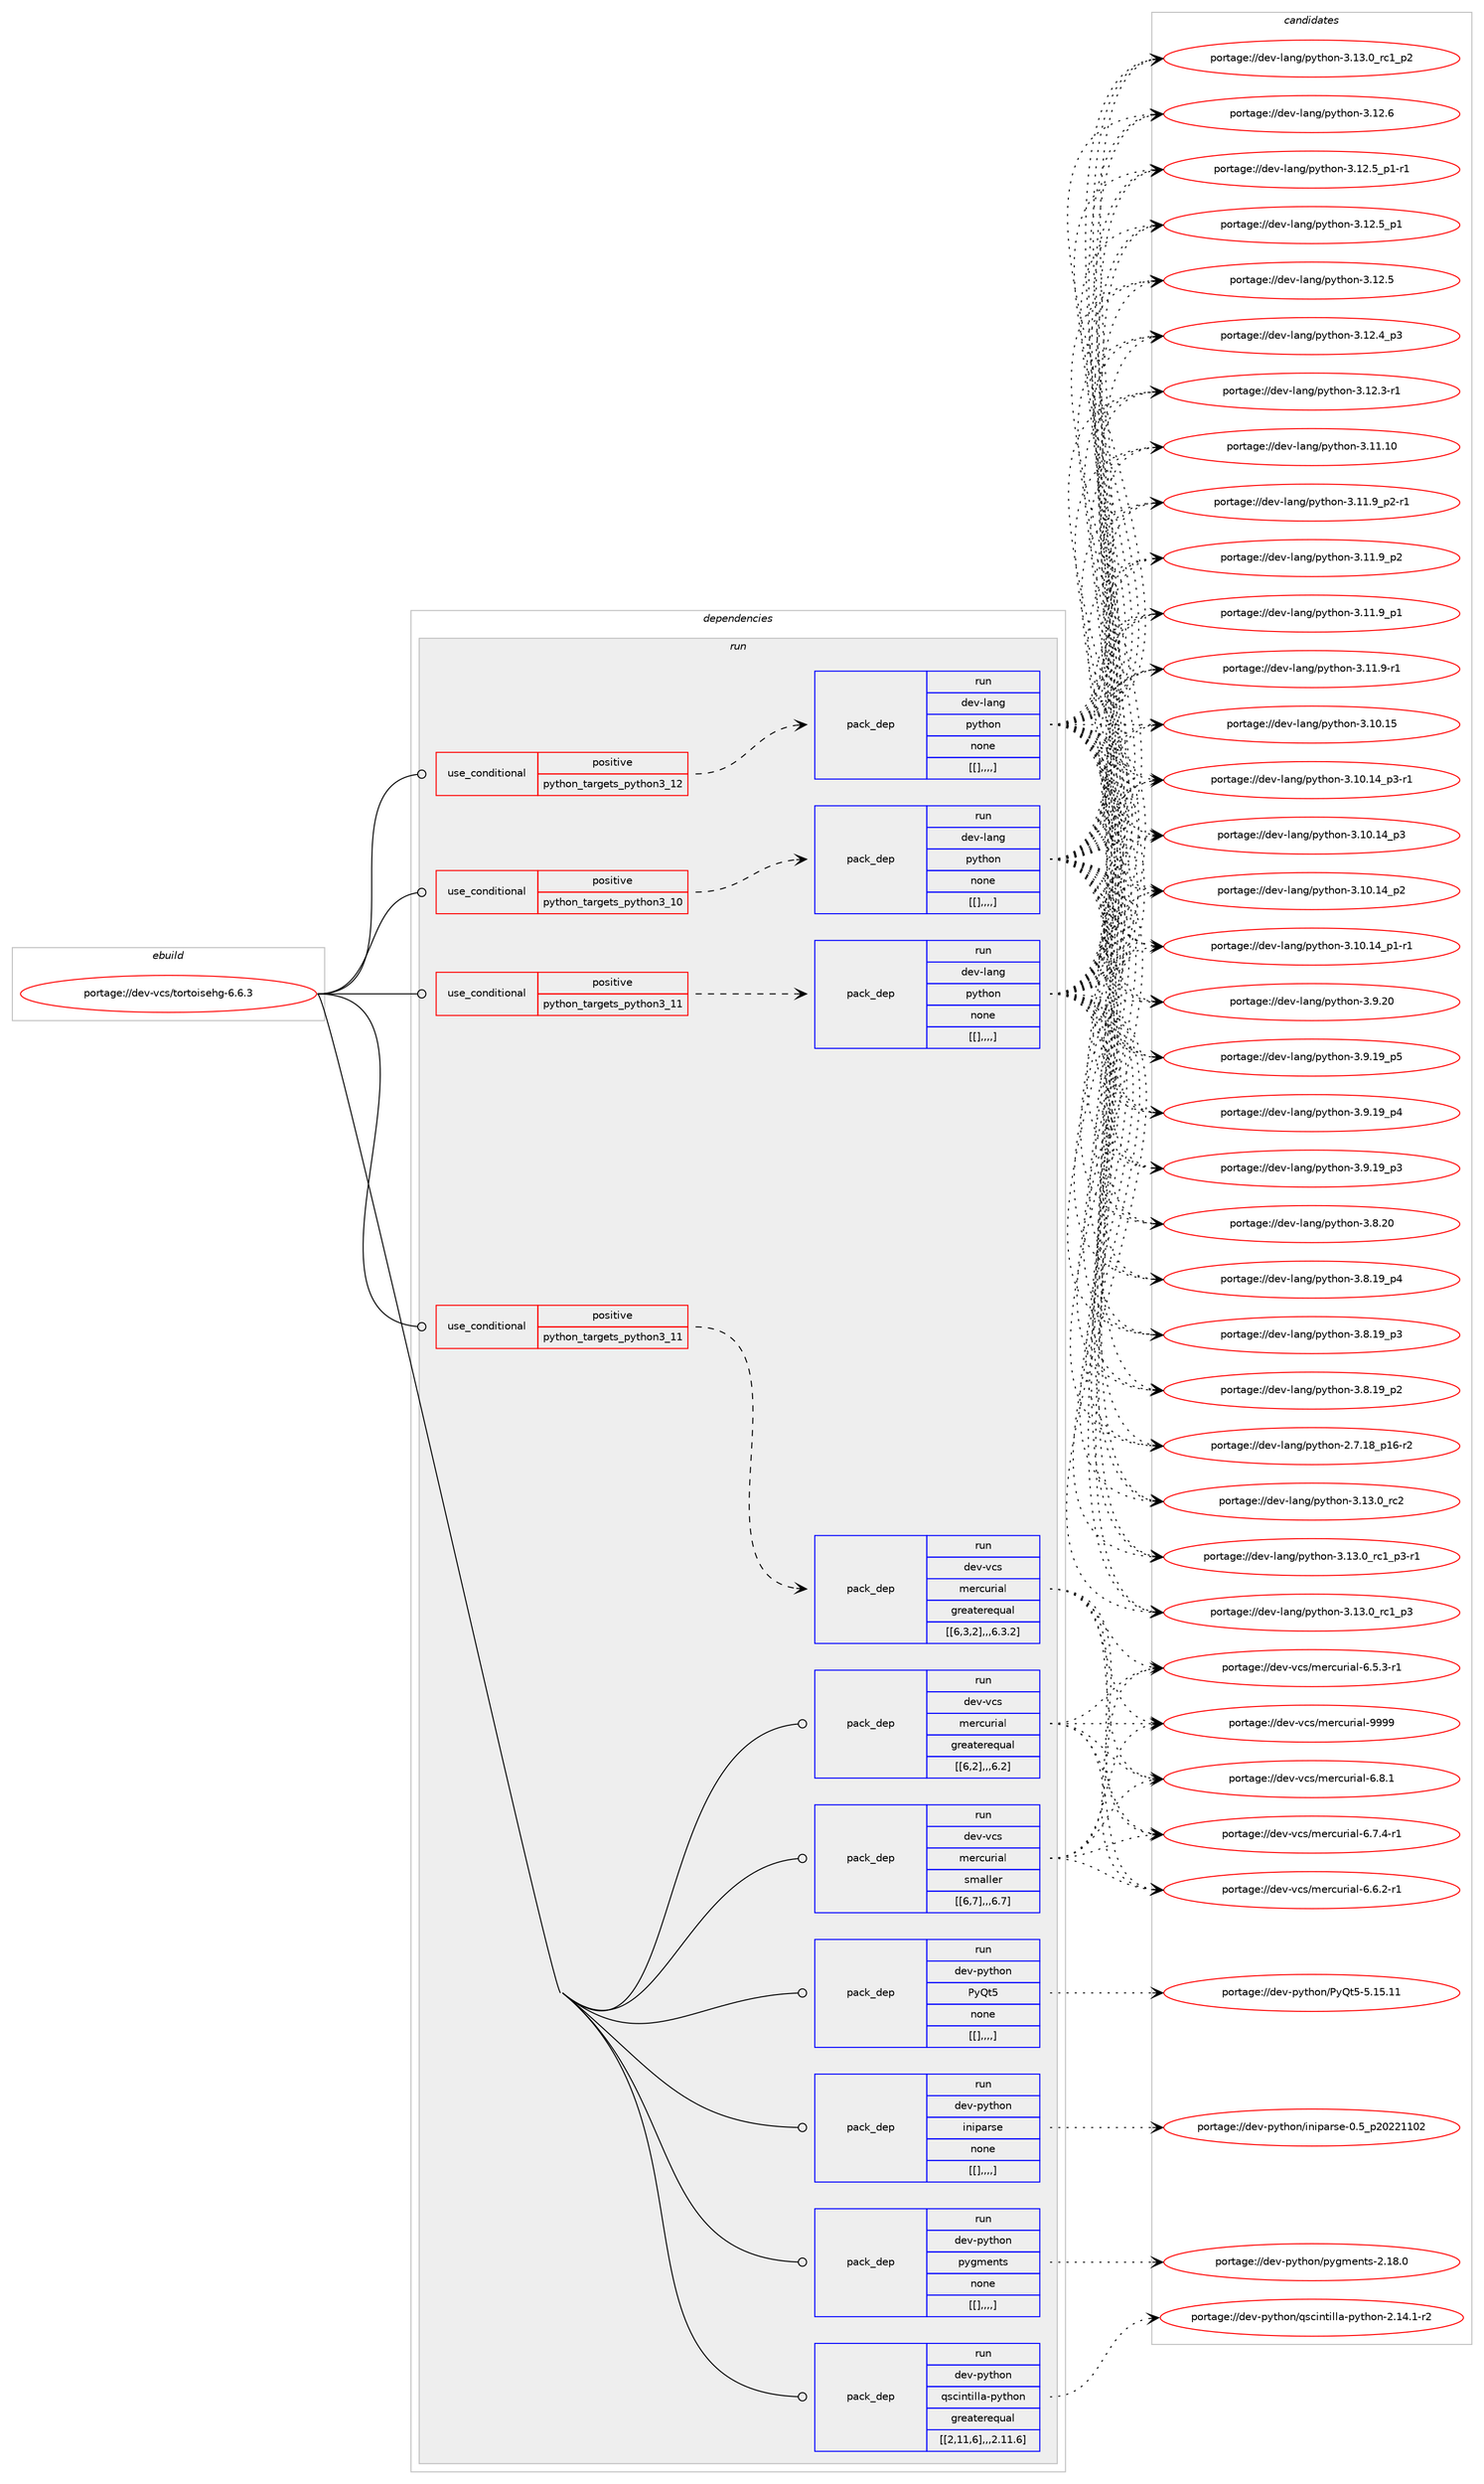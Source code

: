 digraph prolog {

# *************
# Graph options
# *************

newrank=true;
concentrate=true;
compound=true;
graph [rankdir=LR,fontname=Helvetica,fontsize=10,ranksep=1.5];#, ranksep=2.5, nodesep=0.2];
edge  [arrowhead=vee];
node  [fontname=Helvetica,fontsize=10];

# **********
# The ebuild
# **********

subgraph cluster_leftcol {
color=gray;
label=<<i>ebuild</i>>;
id [label="portage://dev-vcs/tortoisehg-6.6.3", color=red, width=4, href="../dev-vcs/tortoisehg-6.6.3.svg"];
}

# ****************
# The dependencies
# ****************

subgraph cluster_midcol {
color=gray;
label=<<i>dependencies</i>>;
subgraph cluster_compile {
fillcolor="#eeeeee";
style=filled;
label=<<i>compile</i>>;
}
subgraph cluster_compileandrun {
fillcolor="#eeeeee";
style=filled;
label=<<i>compile and run</i>>;
}
subgraph cluster_run {
fillcolor="#eeeeee";
style=filled;
label=<<i>run</i>>;
subgraph cond64509 {
dependency227075 [label=<<TABLE BORDER="0" CELLBORDER="1" CELLSPACING="0" CELLPADDING="4"><TR><TD ROWSPAN="3" CELLPADDING="10">use_conditional</TD></TR><TR><TD>positive</TD></TR><TR><TD>python_targets_python3_10</TD></TR></TABLE>>, shape=none, color=red];
subgraph pack161100 {
dependency227076 [label=<<TABLE BORDER="0" CELLBORDER="1" CELLSPACING="0" CELLPADDING="4" WIDTH="220"><TR><TD ROWSPAN="6" CELLPADDING="30">pack_dep</TD></TR><TR><TD WIDTH="110">run</TD></TR><TR><TD>dev-lang</TD></TR><TR><TD>python</TD></TR><TR><TD>none</TD></TR><TR><TD>[[],,,,]</TD></TR></TABLE>>, shape=none, color=blue];
}
dependency227075:e -> dependency227076:w [weight=20,style="dashed",arrowhead="vee"];
}
id:e -> dependency227075:w [weight=20,style="solid",arrowhead="odot"];
subgraph cond64510 {
dependency227077 [label=<<TABLE BORDER="0" CELLBORDER="1" CELLSPACING="0" CELLPADDING="4"><TR><TD ROWSPAN="3" CELLPADDING="10">use_conditional</TD></TR><TR><TD>positive</TD></TR><TR><TD>python_targets_python3_11</TD></TR></TABLE>>, shape=none, color=red];
subgraph pack161101 {
dependency227078 [label=<<TABLE BORDER="0" CELLBORDER="1" CELLSPACING="0" CELLPADDING="4" WIDTH="220"><TR><TD ROWSPAN="6" CELLPADDING="30">pack_dep</TD></TR><TR><TD WIDTH="110">run</TD></TR><TR><TD>dev-lang</TD></TR><TR><TD>python</TD></TR><TR><TD>none</TD></TR><TR><TD>[[],,,,]</TD></TR></TABLE>>, shape=none, color=blue];
}
dependency227077:e -> dependency227078:w [weight=20,style="dashed",arrowhead="vee"];
}
id:e -> dependency227077:w [weight=20,style="solid",arrowhead="odot"];
subgraph cond64511 {
dependency227079 [label=<<TABLE BORDER="0" CELLBORDER="1" CELLSPACING="0" CELLPADDING="4"><TR><TD ROWSPAN="3" CELLPADDING="10">use_conditional</TD></TR><TR><TD>positive</TD></TR><TR><TD>python_targets_python3_11</TD></TR></TABLE>>, shape=none, color=red];
subgraph pack161102 {
dependency227080 [label=<<TABLE BORDER="0" CELLBORDER="1" CELLSPACING="0" CELLPADDING="4" WIDTH="220"><TR><TD ROWSPAN="6" CELLPADDING="30">pack_dep</TD></TR><TR><TD WIDTH="110">run</TD></TR><TR><TD>dev-vcs</TD></TR><TR><TD>mercurial</TD></TR><TR><TD>greaterequal</TD></TR><TR><TD>[[6,3,2],,,6.3.2]</TD></TR></TABLE>>, shape=none, color=blue];
}
dependency227079:e -> dependency227080:w [weight=20,style="dashed",arrowhead="vee"];
}
id:e -> dependency227079:w [weight=20,style="solid",arrowhead="odot"];
subgraph cond64512 {
dependency227081 [label=<<TABLE BORDER="0" CELLBORDER="1" CELLSPACING="0" CELLPADDING="4"><TR><TD ROWSPAN="3" CELLPADDING="10">use_conditional</TD></TR><TR><TD>positive</TD></TR><TR><TD>python_targets_python3_12</TD></TR></TABLE>>, shape=none, color=red];
subgraph pack161103 {
dependency227082 [label=<<TABLE BORDER="0" CELLBORDER="1" CELLSPACING="0" CELLPADDING="4" WIDTH="220"><TR><TD ROWSPAN="6" CELLPADDING="30">pack_dep</TD></TR><TR><TD WIDTH="110">run</TD></TR><TR><TD>dev-lang</TD></TR><TR><TD>python</TD></TR><TR><TD>none</TD></TR><TR><TD>[[],,,,]</TD></TR></TABLE>>, shape=none, color=blue];
}
dependency227081:e -> dependency227082:w [weight=20,style="dashed",arrowhead="vee"];
}
id:e -> dependency227081:w [weight=20,style="solid",arrowhead="odot"];
subgraph pack161104 {
dependency227083 [label=<<TABLE BORDER="0" CELLBORDER="1" CELLSPACING="0" CELLPADDING="4" WIDTH="220"><TR><TD ROWSPAN="6" CELLPADDING="30">pack_dep</TD></TR><TR><TD WIDTH="110">run</TD></TR><TR><TD>dev-python</TD></TR><TR><TD>PyQt5</TD></TR><TR><TD>none</TD></TR><TR><TD>[[],,,,]</TD></TR></TABLE>>, shape=none, color=blue];
}
id:e -> dependency227083:w [weight=20,style="solid",arrowhead="odot"];
subgraph pack161105 {
dependency227084 [label=<<TABLE BORDER="0" CELLBORDER="1" CELLSPACING="0" CELLPADDING="4" WIDTH="220"><TR><TD ROWSPAN="6" CELLPADDING="30">pack_dep</TD></TR><TR><TD WIDTH="110">run</TD></TR><TR><TD>dev-python</TD></TR><TR><TD>iniparse</TD></TR><TR><TD>none</TD></TR><TR><TD>[[],,,,]</TD></TR></TABLE>>, shape=none, color=blue];
}
id:e -> dependency227084:w [weight=20,style="solid",arrowhead="odot"];
subgraph pack161106 {
dependency227085 [label=<<TABLE BORDER="0" CELLBORDER="1" CELLSPACING="0" CELLPADDING="4" WIDTH="220"><TR><TD ROWSPAN="6" CELLPADDING="30">pack_dep</TD></TR><TR><TD WIDTH="110">run</TD></TR><TR><TD>dev-python</TD></TR><TR><TD>pygments</TD></TR><TR><TD>none</TD></TR><TR><TD>[[],,,,]</TD></TR></TABLE>>, shape=none, color=blue];
}
id:e -> dependency227085:w [weight=20,style="solid",arrowhead="odot"];
subgraph pack161107 {
dependency227086 [label=<<TABLE BORDER="0" CELLBORDER="1" CELLSPACING="0" CELLPADDING="4" WIDTH="220"><TR><TD ROWSPAN="6" CELLPADDING="30">pack_dep</TD></TR><TR><TD WIDTH="110">run</TD></TR><TR><TD>dev-python</TD></TR><TR><TD>qscintilla-python</TD></TR><TR><TD>greaterequal</TD></TR><TR><TD>[[2,11,6],,,2.11.6]</TD></TR></TABLE>>, shape=none, color=blue];
}
id:e -> dependency227086:w [weight=20,style="solid",arrowhead="odot"];
subgraph pack161108 {
dependency227087 [label=<<TABLE BORDER="0" CELLBORDER="1" CELLSPACING="0" CELLPADDING="4" WIDTH="220"><TR><TD ROWSPAN="6" CELLPADDING="30">pack_dep</TD></TR><TR><TD WIDTH="110">run</TD></TR><TR><TD>dev-vcs</TD></TR><TR><TD>mercurial</TD></TR><TR><TD>greaterequal</TD></TR><TR><TD>[[6,2],,,6.2]</TD></TR></TABLE>>, shape=none, color=blue];
}
id:e -> dependency227087:w [weight=20,style="solid",arrowhead="odot"];
subgraph pack161109 {
dependency227088 [label=<<TABLE BORDER="0" CELLBORDER="1" CELLSPACING="0" CELLPADDING="4" WIDTH="220"><TR><TD ROWSPAN="6" CELLPADDING="30">pack_dep</TD></TR><TR><TD WIDTH="110">run</TD></TR><TR><TD>dev-vcs</TD></TR><TR><TD>mercurial</TD></TR><TR><TD>smaller</TD></TR><TR><TD>[[6,7],,,6.7]</TD></TR></TABLE>>, shape=none, color=blue];
}
id:e -> dependency227088:w [weight=20,style="solid",arrowhead="odot"];
}
}

# **************
# The candidates
# **************

subgraph cluster_choices {
rank=same;
color=gray;
label=<<i>candidates</i>>;

subgraph choice161100 {
color=black;
nodesep=1;
choice10010111845108971101034711212111610411111045514649514648951149950 [label="portage://dev-lang/python-3.13.0_rc2", color=red, width=4,href="../dev-lang/python-3.13.0_rc2.svg"];
choice1001011184510897110103471121211161041111104551464951464895114994995112514511449 [label="portage://dev-lang/python-3.13.0_rc1_p3-r1", color=red, width=4,href="../dev-lang/python-3.13.0_rc1_p3-r1.svg"];
choice100101118451089711010347112121116104111110455146495146489511499499511251 [label="portage://dev-lang/python-3.13.0_rc1_p3", color=red, width=4,href="../dev-lang/python-3.13.0_rc1_p3.svg"];
choice100101118451089711010347112121116104111110455146495146489511499499511250 [label="portage://dev-lang/python-3.13.0_rc1_p2", color=red, width=4,href="../dev-lang/python-3.13.0_rc1_p2.svg"];
choice10010111845108971101034711212111610411111045514649504654 [label="portage://dev-lang/python-3.12.6", color=red, width=4,href="../dev-lang/python-3.12.6.svg"];
choice1001011184510897110103471121211161041111104551464950465395112494511449 [label="portage://dev-lang/python-3.12.5_p1-r1", color=red, width=4,href="../dev-lang/python-3.12.5_p1-r1.svg"];
choice100101118451089711010347112121116104111110455146495046539511249 [label="portage://dev-lang/python-3.12.5_p1", color=red, width=4,href="../dev-lang/python-3.12.5_p1.svg"];
choice10010111845108971101034711212111610411111045514649504653 [label="portage://dev-lang/python-3.12.5", color=red, width=4,href="../dev-lang/python-3.12.5.svg"];
choice100101118451089711010347112121116104111110455146495046529511251 [label="portage://dev-lang/python-3.12.4_p3", color=red, width=4,href="../dev-lang/python-3.12.4_p3.svg"];
choice100101118451089711010347112121116104111110455146495046514511449 [label="portage://dev-lang/python-3.12.3-r1", color=red, width=4,href="../dev-lang/python-3.12.3-r1.svg"];
choice1001011184510897110103471121211161041111104551464949464948 [label="portage://dev-lang/python-3.11.10", color=red, width=4,href="../dev-lang/python-3.11.10.svg"];
choice1001011184510897110103471121211161041111104551464949465795112504511449 [label="portage://dev-lang/python-3.11.9_p2-r1", color=red, width=4,href="../dev-lang/python-3.11.9_p2-r1.svg"];
choice100101118451089711010347112121116104111110455146494946579511250 [label="portage://dev-lang/python-3.11.9_p2", color=red, width=4,href="../dev-lang/python-3.11.9_p2.svg"];
choice100101118451089711010347112121116104111110455146494946579511249 [label="portage://dev-lang/python-3.11.9_p1", color=red, width=4,href="../dev-lang/python-3.11.9_p1.svg"];
choice100101118451089711010347112121116104111110455146494946574511449 [label="portage://dev-lang/python-3.11.9-r1", color=red, width=4,href="../dev-lang/python-3.11.9-r1.svg"];
choice1001011184510897110103471121211161041111104551464948464953 [label="portage://dev-lang/python-3.10.15", color=red, width=4,href="../dev-lang/python-3.10.15.svg"];
choice100101118451089711010347112121116104111110455146494846495295112514511449 [label="portage://dev-lang/python-3.10.14_p3-r1", color=red, width=4,href="../dev-lang/python-3.10.14_p3-r1.svg"];
choice10010111845108971101034711212111610411111045514649484649529511251 [label="portage://dev-lang/python-3.10.14_p3", color=red, width=4,href="../dev-lang/python-3.10.14_p3.svg"];
choice10010111845108971101034711212111610411111045514649484649529511250 [label="portage://dev-lang/python-3.10.14_p2", color=red, width=4,href="../dev-lang/python-3.10.14_p2.svg"];
choice100101118451089711010347112121116104111110455146494846495295112494511449 [label="portage://dev-lang/python-3.10.14_p1-r1", color=red, width=4,href="../dev-lang/python-3.10.14_p1-r1.svg"];
choice10010111845108971101034711212111610411111045514657465048 [label="portage://dev-lang/python-3.9.20", color=red, width=4,href="../dev-lang/python-3.9.20.svg"];
choice100101118451089711010347112121116104111110455146574649579511253 [label="portage://dev-lang/python-3.9.19_p5", color=red, width=4,href="../dev-lang/python-3.9.19_p5.svg"];
choice100101118451089711010347112121116104111110455146574649579511252 [label="portage://dev-lang/python-3.9.19_p4", color=red, width=4,href="../dev-lang/python-3.9.19_p4.svg"];
choice100101118451089711010347112121116104111110455146574649579511251 [label="portage://dev-lang/python-3.9.19_p3", color=red, width=4,href="../dev-lang/python-3.9.19_p3.svg"];
choice10010111845108971101034711212111610411111045514656465048 [label="portage://dev-lang/python-3.8.20", color=red, width=4,href="../dev-lang/python-3.8.20.svg"];
choice100101118451089711010347112121116104111110455146564649579511252 [label="portage://dev-lang/python-3.8.19_p4", color=red, width=4,href="../dev-lang/python-3.8.19_p4.svg"];
choice100101118451089711010347112121116104111110455146564649579511251 [label="portage://dev-lang/python-3.8.19_p3", color=red, width=4,href="../dev-lang/python-3.8.19_p3.svg"];
choice100101118451089711010347112121116104111110455146564649579511250 [label="portage://dev-lang/python-3.8.19_p2", color=red, width=4,href="../dev-lang/python-3.8.19_p2.svg"];
choice100101118451089711010347112121116104111110455046554649569511249544511450 [label="portage://dev-lang/python-2.7.18_p16-r2", color=red, width=4,href="../dev-lang/python-2.7.18_p16-r2.svg"];
dependency227076:e -> choice10010111845108971101034711212111610411111045514649514648951149950:w [style=dotted,weight="100"];
dependency227076:e -> choice1001011184510897110103471121211161041111104551464951464895114994995112514511449:w [style=dotted,weight="100"];
dependency227076:e -> choice100101118451089711010347112121116104111110455146495146489511499499511251:w [style=dotted,weight="100"];
dependency227076:e -> choice100101118451089711010347112121116104111110455146495146489511499499511250:w [style=dotted,weight="100"];
dependency227076:e -> choice10010111845108971101034711212111610411111045514649504654:w [style=dotted,weight="100"];
dependency227076:e -> choice1001011184510897110103471121211161041111104551464950465395112494511449:w [style=dotted,weight="100"];
dependency227076:e -> choice100101118451089711010347112121116104111110455146495046539511249:w [style=dotted,weight="100"];
dependency227076:e -> choice10010111845108971101034711212111610411111045514649504653:w [style=dotted,weight="100"];
dependency227076:e -> choice100101118451089711010347112121116104111110455146495046529511251:w [style=dotted,weight="100"];
dependency227076:e -> choice100101118451089711010347112121116104111110455146495046514511449:w [style=dotted,weight="100"];
dependency227076:e -> choice1001011184510897110103471121211161041111104551464949464948:w [style=dotted,weight="100"];
dependency227076:e -> choice1001011184510897110103471121211161041111104551464949465795112504511449:w [style=dotted,weight="100"];
dependency227076:e -> choice100101118451089711010347112121116104111110455146494946579511250:w [style=dotted,weight="100"];
dependency227076:e -> choice100101118451089711010347112121116104111110455146494946579511249:w [style=dotted,weight="100"];
dependency227076:e -> choice100101118451089711010347112121116104111110455146494946574511449:w [style=dotted,weight="100"];
dependency227076:e -> choice1001011184510897110103471121211161041111104551464948464953:w [style=dotted,weight="100"];
dependency227076:e -> choice100101118451089711010347112121116104111110455146494846495295112514511449:w [style=dotted,weight="100"];
dependency227076:e -> choice10010111845108971101034711212111610411111045514649484649529511251:w [style=dotted,weight="100"];
dependency227076:e -> choice10010111845108971101034711212111610411111045514649484649529511250:w [style=dotted,weight="100"];
dependency227076:e -> choice100101118451089711010347112121116104111110455146494846495295112494511449:w [style=dotted,weight="100"];
dependency227076:e -> choice10010111845108971101034711212111610411111045514657465048:w [style=dotted,weight="100"];
dependency227076:e -> choice100101118451089711010347112121116104111110455146574649579511253:w [style=dotted,weight="100"];
dependency227076:e -> choice100101118451089711010347112121116104111110455146574649579511252:w [style=dotted,weight="100"];
dependency227076:e -> choice100101118451089711010347112121116104111110455146574649579511251:w [style=dotted,weight="100"];
dependency227076:e -> choice10010111845108971101034711212111610411111045514656465048:w [style=dotted,weight="100"];
dependency227076:e -> choice100101118451089711010347112121116104111110455146564649579511252:w [style=dotted,weight="100"];
dependency227076:e -> choice100101118451089711010347112121116104111110455146564649579511251:w [style=dotted,weight="100"];
dependency227076:e -> choice100101118451089711010347112121116104111110455146564649579511250:w [style=dotted,weight="100"];
dependency227076:e -> choice100101118451089711010347112121116104111110455046554649569511249544511450:w [style=dotted,weight="100"];
}
subgraph choice161101 {
color=black;
nodesep=1;
choice10010111845108971101034711212111610411111045514649514648951149950 [label="portage://dev-lang/python-3.13.0_rc2", color=red, width=4,href="../dev-lang/python-3.13.0_rc2.svg"];
choice1001011184510897110103471121211161041111104551464951464895114994995112514511449 [label="portage://dev-lang/python-3.13.0_rc1_p3-r1", color=red, width=4,href="../dev-lang/python-3.13.0_rc1_p3-r1.svg"];
choice100101118451089711010347112121116104111110455146495146489511499499511251 [label="portage://dev-lang/python-3.13.0_rc1_p3", color=red, width=4,href="../dev-lang/python-3.13.0_rc1_p3.svg"];
choice100101118451089711010347112121116104111110455146495146489511499499511250 [label="portage://dev-lang/python-3.13.0_rc1_p2", color=red, width=4,href="../dev-lang/python-3.13.0_rc1_p2.svg"];
choice10010111845108971101034711212111610411111045514649504654 [label="portage://dev-lang/python-3.12.6", color=red, width=4,href="../dev-lang/python-3.12.6.svg"];
choice1001011184510897110103471121211161041111104551464950465395112494511449 [label="portage://dev-lang/python-3.12.5_p1-r1", color=red, width=4,href="../dev-lang/python-3.12.5_p1-r1.svg"];
choice100101118451089711010347112121116104111110455146495046539511249 [label="portage://dev-lang/python-3.12.5_p1", color=red, width=4,href="../dev-lang/python-3.12.5_p1.svg"];
choice10010111845108971101034711212111610411111045514649504653 [label="portage://dev-lang/python-3.12.5", color=red, width=4,href="../dev-lang/python-3.12.5.svg"];
choice100101118451089711010347112121116104111110455146495046529511251 [label="portage://dev-lang/python-3.12.4_p3", color=red, width=4,href="../dev-lang/python-3.12.4_p3.svg"];
choice100101118451089711010347112121116104111110455146495046514511449 [label="portage://dev-lang/python-3.12.3-r1", color=red, width=4,href="../dev-lang/python-3.12.3-r1.svg"];
choice1001011184510897110103471121211161041111104551464949464948 [label="portage://dev-lang/python-3.11.10", color=red, width=4,href="../dev-lang/python-3.11.10.svg"];
choice1001011184510897110103471121211161041111104551464949465795112504511449 [label="portage://dev-lang/python-3.11.9_p2-r1", color=red, width=4,href="../dev-lang/python-3.11.9_p2-r1.svg"];
choice100101118451089711010347112121116104111110455146494946579511250 [label="portage://dev-lang/python-3.11.9_p2", color=red, width=4,href="../dev-lang/python-3.11.9_p2.svg"];
choice100101118451089711010347112121116104111110455146494946579511249 [label="portage://dev-lang/python-3.11.9_p1", color=red, width=4,href="../dev-lang/python-3.11.9_p1.svg"];
choice100101118451089711010347112121116104111110455146494946574511449 [label="portage://dev-lang/python-3.11.9-r1", color=red, width=4,href="../dev-lang/python-3.11.9-r1.svg"];
choice1001011184510897110103471121211161041111104551464948464953 [label="portage://dev-lang/python-3.10.15", color=red, width=4,href="../dev-lang/python-3.10.15.svg"];
choice100101118451089711010347112121116104111110455146494846495295112514511449 [label="portage://dev-lang/python-3.10.14_p3-r1", color=red, width=4,href="../dev-lang/python-3.10.14_p3-r1.svg"];
choice10010111845108971101034711212111610411111045514649484649529511251 [label="portage://dev-lang/python-3.10.14_p3", color=red, width=4,href="../dev-lang/python-3.10.14_p3.svg"];
choice10010111845108971101034711212111610411111045514649484649529511250 [label="portage://dev-lang/python-3.10.14_p2", color=red, width=4,href="../dev-lang/python-3.10.14_p2.svg"];
choice100101118451089711010347112121116104111110455146494846495295112494511449 [label="portage://dev-lang/python-3.10.14_p1-r1", color=red, width=4,href="../dev-lang/python-3.10.14_p1-r1.svg"];
choice10010111845108971101034711212111610411111045514657465048 [label="portage://dev-lang/python-3.9.20", color=red, width=4,href="../dev-lang/python-3.9.20.svg"];
choice100101118451089711010347112121116104111110455146574649579511253 [label="portage://dev-lang/python-3.9.19_p5", color=red, width=4,href="../dev-lang/python-3.9.19_p5.svg"];
choice100101118451089711010347112121116104111110455146574649579511252 [label="portage://dev-lang/python-3.9.19_p4", color=red, width=4,href="../dev-lang/python-3.9.19_p4.svg"];
choice100101118451089711010347112121116104111110455146574649579511251 [label="portage://dev-lang/python-3.9.19_p3", color=red, width=4,href="../dev-lang/python-3.9.19_p3.svg"];
choice10010111845108971101034711212111610411111045514656465048 [label="portage://dev-lang/python-3.8.20", color=red, width=4,href="../dev-lang/python-3.8.20.svg"];
choice100101118451089711010347112121116104111110455146564649579511252 [label="portage://dev-lang/python-3.8.19_p4", color=red, width=4,href="../dev-lang/python-3.8.19_p4.svg"];
choice100101118451089711010347112121116104111110455146564649579511251 [label="portage://dev-lang/python-3.8.19_p3", color=red, width=4,href="../dev-lang/python-3.8.19_p3.svg"];
choice100101118451089711010347112121116104111110455146564649579511250 [label="portage://dev-lang/python-3.8.19_p2", color=red, width=4,href="../dev-lang/python-3.8.19_p2.svg"];
choice100101118451089711010347112121116104111110455046554649569511249544511450 [label="portage://dev-lang/python-2.7.18_p16-r2", color=red, width=4,href="../dev-lang/python-2.7.18_p16-r2.svg"];
dependency227078:e -> choice10010111845108971101034711212111610411111045514649514648951149950:w [style=dotted,weight="100"];
dependency227078:e -> choice1001011184510897110103471121211161041111104551464951464895114994995112514511449:w [style=dotted,weight="100"];
dependency227078:e -> choice100101118451089711010347112121116104111110455146495146489511499499511251:w [style=dotted,weight="100"];
dependency227078:e -> choice100101118451089711010347112121116104111110455146495146489511499499511250:w [style=dotted,weight="100"];
dependency227078:e -> choice10010111845108971101034711212111610411111045514649504654:w [style=dotted,weight="100"];
dependency227078:e -> choice1001011184510897110103471121211161041111104551464950465395112494511449:w [style=dotted,weight="100"];
dependency227078:e -> choice100101118451089711010347112121116104111110455146495046539511249:w [style=dotted,weight="100"];
dependency227078:e -> choice10010111845108971101034711212111610411111045514649504653:w [style=dotted,weight="100"];
dependency227078:e -> choice100101118451089711010347112121116104111110455146495046529511251:w [style=dotted,weight="100"];
dependency227078:e -> choice100101118451089711010347112121116104111110455146495046514511449:w [style=dotted,weight="100"];
dependency227078:e -> choice1001011184510897110103471121211161041111104551464949464948:w [style=dotted,weight="100"];
dependency227078:e -> choice1001011184510897110103471121211161041111104551464949465795112504511449:w [style=dotted,weight="100"];
dependency227078:e -> choice100101118451089711010347112121116104111110455146494946579511250:w [style=dotted,weight="100"];
dependency227078:e -> choice100101118451089711010347112121116104111110455146494946579511249:w [style=dotted,weight="100"];
dependency227078:e -> choice100101118451089711010347112121116104111110455146494946574511449:w [style=dotted,weight="100"];
dependency227078:e -> choice1001011184510897110103471121211161041111104551464948464953:w [style=dotted,weight="100"];
dependency227078:e -> choice100101118451089711010347112121116104111110455146494846495295112514511449:w [style=dotted,weight="100"];
dependency227078:e -> choice10010111845108971101034711212111610411111045514649484649529511251:w [style=dotted,weight="100"];
dependency227078:e -> choice10010111845108971101034711212111610411111045514649484649529511250:w [style=dotted,weight="100"];
dependency227078:e -> choice100101118451089711010347112121116104111110455146494846495295112494511449:w [style=dotted,weight="100"];
dependency227078:e -> choice10010111845108971101034711212111610411111045514657465048:w [style=dotted,weight="100"];
dependency227078:e -> choice100101118451089711010347112121116104111110455146574649579511253:w [style=dotted,weight="100"];
dependency227078:e -> choice100101118451089711010347112121116104111110455146574649579511252:w [style=dotted,weight="100"];
dependency227078:e -> choice100101118451089711010347112121116104111110455146574649579511251:w [style=dotted,weight="100"];
dependency227078:e -> choice10010111845108971101034711212111610411111045514656465048:w [style=dotted,weight="100"];
dependency227078:e -> choice100101118451089711010347112121116104111110455146564649579511252:w [style=dotted,weight="100"];
dependency227078:e -> choice100101118451089711010347112121116104111110455146564649579511251:w [style=dotted,weight="100"];
dependency227078:e -> choice100101118451089711010347112121116104111110455146564649579511250:w [style=dotted,weight="100"];
dependency227078:e -> choice100101118451089711010347112121116104111110455046554649569511249544511450:w [style=dotted,weight="100"];
}
subgraph choice161102 {
color=black;
nodesep=1;
choice10010111845118991154710910111499117114105971084557575757 [label="portage://dev-vcs/mercurial-9999", color=red, width=4,href="../dev-vcs/mercurial-9999.svg"];
choice1001011184511899115471091011149911711410597108455446564649 [label="portage://dev-vcs/mercurial-6.8.1", color=red, width=4,href="../dev-vcs/mercurial-6.8.1.svg"];
choice10010111845118991154710910111499117114105971084554465546524511449 [label="portage://dev-vcs/mercurial-6.7.4-r1", color=red, width=4,href="../dev-vcs/mercurial-6.7.4-r1.svg"];
choice10010111845118991154710910111499117114105971084554465446504511449 [label="portage://dev-vcs/mercurial-6.6.2-r1", color=red, width=4,href="../dev-vcs/mercurial-6.6.2-r1.svg"];
choice10010111845118991154710910111499117114105971084554465346514511449 [label="portage://dev-vcs/mercurial-6.5.3-r1", color=red, width=4,href="../dev-vcs/mercurial-6.5.3-r1.svg"];
dependency227080:e -> choice10010111845118991154710910111499117114105971084557575757:w [style=dotted,weight="100"];
dependency227080:e -> choice1001011184511899115471091011149911711410597108455446564649:w [style=dotted,weight="100"];
dependency227080:e -> choice10010111845118991154710910111499117114105971084554465546524511449:w [style=dotted,weight="100"];
dependency227080:e -> choice10010111845118991154710910111499117114105971084554465446504511449:w [style=dotted,weight="100"];
dependency227080:e -> choice10010111845118991154710910111499117114105971084554465346514511449:w [style=dotted,weight="100"];
}
subgraph choice161103 {
color=black;
nodesep=1;
choice10010111845108971101034711212111610411111045514649514648951149950 [label="portage://dev-lang/python-3.13.0_rc2", color=red, width=4,href="../dev-lang/python-3.13.0_rc2.svg"];
choice1001011184510897110103471121211161041111104551464951464895114994995112514511449 [label="portage://dev-lang/python-3.13.0_rc1_p3-r1", color=red, width=4,href="../dev-lang/python-3.13.0_rc1_p3-r1.svg"];
choice100101118451089711010347112121116104111110455146495146489511499499511251 [label="portage://dev-lang/python-3.13.0_rc1_p3", color=red, width=4,href="../dev-lang/python-3.13.0_rc1_p3.svg"];
choice100101118451089711010347112121116104111110455146495146489511499499511250 [label="portage://dev-lang/python-3.13.0_rc1_p2", color=red, width=4,href="../dev-lang/python-3.13.0_rc1_p2.svg"];
choice10010111845108971101034711212111610411111045514649504654 [label="portage://dev-lang/python-3.12.6", color=red, width=4,href="../dev-lang/python-3.12.6.svg"];
choice1001011184510897110103471121211161041111104551464950465395112494511449 [label="portage://dev-lang/python-3.12.5_p1-r1", color=red, width=4,href="../dev-lang/python-3.12.5_p1-r1.svg"];
choice100101118451089711010347112121116104111110455146495046539511249 [label="portage://dev-lang/python-3.12.5_p1", color=red, width=4,href="../dev-lang/python-3.12.5_p1.svg"];
choice10010111845108971101034711212111610411111045514649504653 [label="portage://dev-lang/python-3.12.5", color=red, width=4,href="../dev-lang/python-3.12.5.svg"];
choice100101118451089711010347112121116104111110455146495046529511251 [label="portage://dev-lang/python-3.12.4_p3", color=red, width=4,href="../dev-lang/python-3.12.4_p3.svg"];
choice100101118451089711010347112121116104111110455146495046514511449 [label="portage://dev-lang/python-3.12.3-r1", color=red, width=4,href="../dev-lang/python-3.12.3-r1.svg"];
choice1001011184510897110103471121211161041111104551464949464948 [label="portage://dev-lang/python-3.11.10", color=red, width=4,href="../dev-lang/python-3.11.10.svg"];
choice1001011184510897110103471121211161041111104551464949465795112504511449 [label="portage://dev-lang/python-3.11.9_p2-r1", color=red, width=4,href="../dev-lang/python-3.11.9_p2-r1.svg"];
choice100101118451089711010347112121116104111110455146494946579511250 [label="portage://dev-lang/python-3.11.9_p2", color=red, width=4,href="../dev-lang/python-3.11.9_p2.svg"];
choice100101118451089711010347112121116104111110455146494946579511249 [label="portage://dev-lang/python-3.11.9_p1", color=red, width=4,href="../dev-lang/python-3.11.9_p1.svg"];
choice100101118451089711010347112121116104111110455146494946574511449 [label="portage://dev-lang/python-3.11.9-r1", color=red, width=4,href="../dev-lang/python-3.11.9-r1.svg"];
choice1001011184510897110103471121211161041111104551464948464953 [label="portage://dev-lang/python-3.10.15", color=red, width=4,href="../dev-lang/python-3.10.15.svg"];
choice100101118451089711010347112121116104111110455146494846495295112514511449 [label="portage://dev-lang/python-3.10.14_p3-r1", color=red, width=4,href="../dev-lang/python-3.10.14_p3-r1.svg"];
choice10010111845108971101034711212111610411111045514649484649529511251 [label="portage://dev-lang/python-3.10.14_p3", color=red, width=4,href="../dev-lang/python-3.10.14_p3.svg"];
choice10010111845108971101034711212111610411111045514649484649529511250 [label="portage://dev-lang/python-3.10.14_p2", color=red, width=4,href="../dev-lang/python-3.10.14_p2.svg"];
choice100101118451089711010347112121116104111110455146494846495295112494511449 [label="portage://dev-lang/python-3.10.14_p1-r1", color=red, width=4,href="../dev-lang/python-3.10.14_p1-r1.svg"];
choice10010111845108971101034711212111610411111045514657465048 [label="portage://dev-lang/python-3.9.20", color=red, width=4,href="../dev-lang/python-3.9.20.svg"];
choice100101118451089711010347112121116104111110455146574649579511253 [label="portage://dev-lang/python-3.9.19_p5", color=red, width=4,href="../dev-lang/python-3.9.19_p5.svg"];
choice100101118451089711010347112121116104111110455146574649579511252 [label="portage://dev-lang/python-3.9.19_p4", color=red, width=4,href="../dev-lang/python-3.9.19_p4.svg"];
choice100101118451089711010347112121116104111110455146574649579511251 [label="portage://dev-lang/python-3.9.19_p3", color=red, width=4,href="../dev-lang/python-3.9.19_p3.svg"];
choice10010111845108971101034711212111610411111045514656465048 [label="portage://dev-lang/python-3.8.20", color=red, width=4,href="../dev-lang/python-3.8.20.svg"];
choice100101118451089711010347112121116104111110455146564649579511252 [label="portage://dev-lang/python-3.8.19_p4", color=red, width=4,href="../dev-lang/python-3.8.19_p4.svg"];
choice100101118451089711010347112121116104111110455146564649579511251 [label="portage://dev-lang/python-3.8.19_p3", color=red, width=4,href="../dev-lang/python-3.8.19_p3.svg"];
choice100101118451089711010347112121116104111110455146564649579511250 [label="portage://dev-lang/python-3.8.19_p2", color=red, width=4,href="../dev-lang/python-3.8.19_p2.svg"];
choice100101118451089711010347112121116104111110455046554649569511249544511450 [label="portage://dev-lang/python-2.7.18_p16-r2", color=red, width=4,href="../dev-lang/python-2.7.18_p16-r2.svg"];
dependency227082:e -> choice10010111845108971101034711212111610411111045514649514648951149950:w [style=dotted,weight="100"];
dependency227082:e -> choice1001011184510897110103471121211161041111104551464951464895114994995112514511449:w [style=dotted,weight="100"];
dependency227082:e -> choice100101118451089711010347112121116104111110455146495146489511499499511251:w [style=dotted,weight="100"];
dependency227082:e -> choice100101118451089711010347112121116104111110455146495146489511499499511250:w [style=dotted,weight="100"];
dependency227082:e -> choice10010111845108971101034711212111610411111045514649504654:w [style=dotted,weight="100"];
dependency227082:e -> choice1001011184510897110103471121211161041111104551464950465395112494511449:w [style=dotted,weight="100"];
dependency227082:e -> choice100101118451089711010347112121116104111110455146495046539511249:w [style=dotted,weight="100"];
dependency227082:e -> choice10010111845108971101034711212111610411111045514649504653:w [style=dotted,weight="100"];
dependency227082:e -> choice100101118451089711010347112121116104111110455146495046529511251:w [style=dotted,weight="100"];
dependency227082:e -> choice100101118451089711010347112121116104111110455146495046514511449:w [style=dotted,weight="100"];
dependency227082:e -> choice1001011184510897110103471121211161041111104551464949464948:w [style=dotted,weight="100"];
dependency227082:e -> choice1001011184510897110103471121211161041111104551464949465795112504511449:w [style=dotted,weight="100"];
dependency227082:e -> choice100101118451089711010347112121116104111110455146494946579511250:w [style=dotted,weight="100"];
dependency227082:e -> choice100101118451089711010347112121116104111110455146494946579511249:w [style=dotted,weight="100"];
dependency227082:e -> choice100101118451089711010347112121116104111110455146494946574511449:w [style=dotted,weight="100"];
dependency227082:e -> choice1001011184510897110103471121211161041111104551464948464953:w [style=dotted,weight="100"];
dependency227082:e -> choice100101118451089711010347112121116104111110455146494846495295112514511449:w [style=dotted,weight="100"];
dependency227082:e -> choice10010111845108971101034711212111610411111045514649484649529511251:w [style=dotted,weight="100"];
dependency227082:e -> choice10010111845108971101034711212111610411111045514649484649529511250:w [style=dotted,weight="100"];
dependency227082:e -> choice100101118451089711010347112121116104111110455146494846495295112494511449:w [style=dotted,weight="100"];
dependency227082:e -> choice10010111845108971101034711212111610411111045514657465048:w [style=dotted,weight="100"];
dependency227082:e -> choice100101118451089711010347112121116104111110455146574649579511253:w [style=dotted,weight="100"];
dependency227082:e -> choice100101118451089711010347112121116104111110455146574649579511252:w [style=dotted,weight="100"];
dependency227082:e -> choice100101118451089711010347112121116104111110455146574649579511251:w [style=dotted,weight="100"];
dependency227082:e -> choice10010111845108971101034711212111610411111045514656465048:w [style=dotted,weight="100"];
dependency227082:e -> choice100101118451089711010347112121116104111110455146564649579511252:w [style=dotted,weight="100"];
dependency227082:e -> choice100101118451089711010347112121116104111110455146564649579511251:w [style=dotted,weight="100"];
dependency227082:e -> choice100101118451089711010347112121116104111110455146564649579511250:w [style=dotted,weight="100"];
dependency227082:e -> choice100101118451089711010347112121116104111110455046554649569511249544511450:w [style=dotted,weight="100"];
}
subgraph choice161104 {
color=black;
nodesep=1;
choice10010111845112121116104111110478012181116534553464953464949 [label="portage://dev-python/PyQt5-5.15.11", color=red, width=4,href="../dev-python/PyQt5-5.15.11.svg"];
dependency227083:e -> choice10010111845112121116104111110478012181116534553464953464949:w [style=dotted,weight="100"];
}
subgraph choice161105 {
color=black;
nodesep=1;
choice10010111845112121116104111110471051101051129711411510145484653951125048505049494850 [label="portage://dev-python/iniparse-0.5_p20221102", color=red, width=4,href="../dev-python/iniparse-0.5_p20221102.svg"];
dependency227084:e -> choice10010111845112121116104111110471051101051129711411510145484653951125048505049494850:w [style=dotted,weight="100"];
}
subgraph choice161106 {
color=black;
nodesep=1;
choice100101118451121211161041111104711212110310910111011611545504649564648 [label="portage://dev-python/pygments-2.18.0", color=red, width=4,href="../dev-python/pygments-2.18.0.svg"];
dependency227085:e -> choice100101118451121211161041111104711212110310910111011611545504649564648:w [style=dotted,weight="100"];
}
subgraph choice161107 {
color=black;
nodesep=1;
choice1001011184511212111610411111047113115991051101161051081089745112121116104111110455046495246494511450 [label="portage://dev-python/qscintilla-python-2.14.1-r2", color=red, width=4,href="../dev-python/qscintilla-python-2.14.1-r2.svg"];
dependency227086:e -> choice1001011184511212111610411111047113115991051101161051081089745112121116104111110455046495246494511450:w [style=dotted,weight="100"];
}
subgraph choice161108 {
color=black;
nodesep=1;
choice10010111845118991154710910111499117114105971084557575757 [label="portage://dev-vcs/mercurial-9999", color=red, width=4,href="../dev-vcs/mercurial-9999.svg"];
choice1001011184511899115471091011149911711410597108455446564649 [label="portage://dev-vcs/mercurial-6.8.1", color=red, width=4,href="../dev-vcs/mercurial-6.8.1.svg"];
choice10010111845118991154710910111499117114105971084554465546524511449 [label="portage://dev-vcs/mercurial-6.7.4-r1", color=red, width=4,href="../dev-vcs/mercurial-6.7.4-r1.svg"];
choice10010111845118991154710910111499117114105971084554465446504511449 [label="portage://dev-vcs/mercurial-6.6.2-r1", color=red, width=4,href="../dev-vcs/mercurial-6.6.2-r1.svg"];
choice10010111845118991154710910111499117114105971084554465346514511449 [label="portage://dev-vcs/mercurial-6.5.3-r1", color=red, width=4,href="../dev-vcs/mercurial-6.5.3-r1.svg"];
dependency227087:e -> choice10010111845118991154710910111499117114105971084557575757:w [style=dotted,weight="100"];
dependency227087:e -> choice1001011184511899115471091011149911711410597108455446564649:w [style=dotted,weight="100"];
dependency227087:e -> choice10010111845118991154710910111499117114105971084554465546524511449:w [style=dotted,weight="100"];
dependency227087:e -> choice10010111845118991154710910111499117114105971084554465446504511449:w [style=dotted,weight="100"];
dependency227087:e -> choice10010111845118991154710910111499117114105971084554465346514511449:w [style=dotted,weight="100"];
}
subgraph choice161109 {
color=black;
nodesep=1;
choice10010111845118991154710910111499117114105971084557575757 [label="portage://dev-vcs/mercurial-9999", color=red, width=4,href="../dev-vcs/mercurial-9999.svg"];
choice1001011184511899115471091011149911711410597108455446564649 [label="portage://dev-vcs/mercurial-6.8.1", color=red, width=4,href="../dev-vcs/mercurial-6.8.1.svg"];
choice10010111845118991154710910111499117114105971084554465546524511449 [label="portage://dev-vcs/mercurial-6.7.4-r1", color=red, width=4,href="../dev-vcs/mercurial-6.7.4-r1.svg"];
choice10010111845118991154710910111499117114105971084554465446504511449 [label="portage://dev-vcs/mercurial-6.6.2-r1", color=red, width=4,href="../dev-vcs/mercurial-6.6.2-r1.svg"];
choice10010111845118991154710910111499117114105971084554465346514511449 [label="portage://dev-vcs/mercurial-6.5.3-r1", color=red, width=4,href="../dev-vcs/mercurial-6.5.3-r1.svg"];
dependency227088:e -> choice10010111845118991154710910111499117114105971084557575757:w [style=dotted,weight="100"];
dependency227088:e -> choice1001011184511899115471091011149911711410597108455446564649:w [style=dotted,weight="100"];
dependency227088:e -> choice10010111845118991154710910111499117114105971084554465546524511449:w [style=dotted,weight="100"];
dependency227088:e -> choice10010111845118991154710910111499117114105971084554465446504511449:w [style=dotted,weight="100"];
dependency227088:e -> choice10010111845118991154710910111499117114105971084554465346514511449:w [style=dotted,weight="100"];
}
}

}
